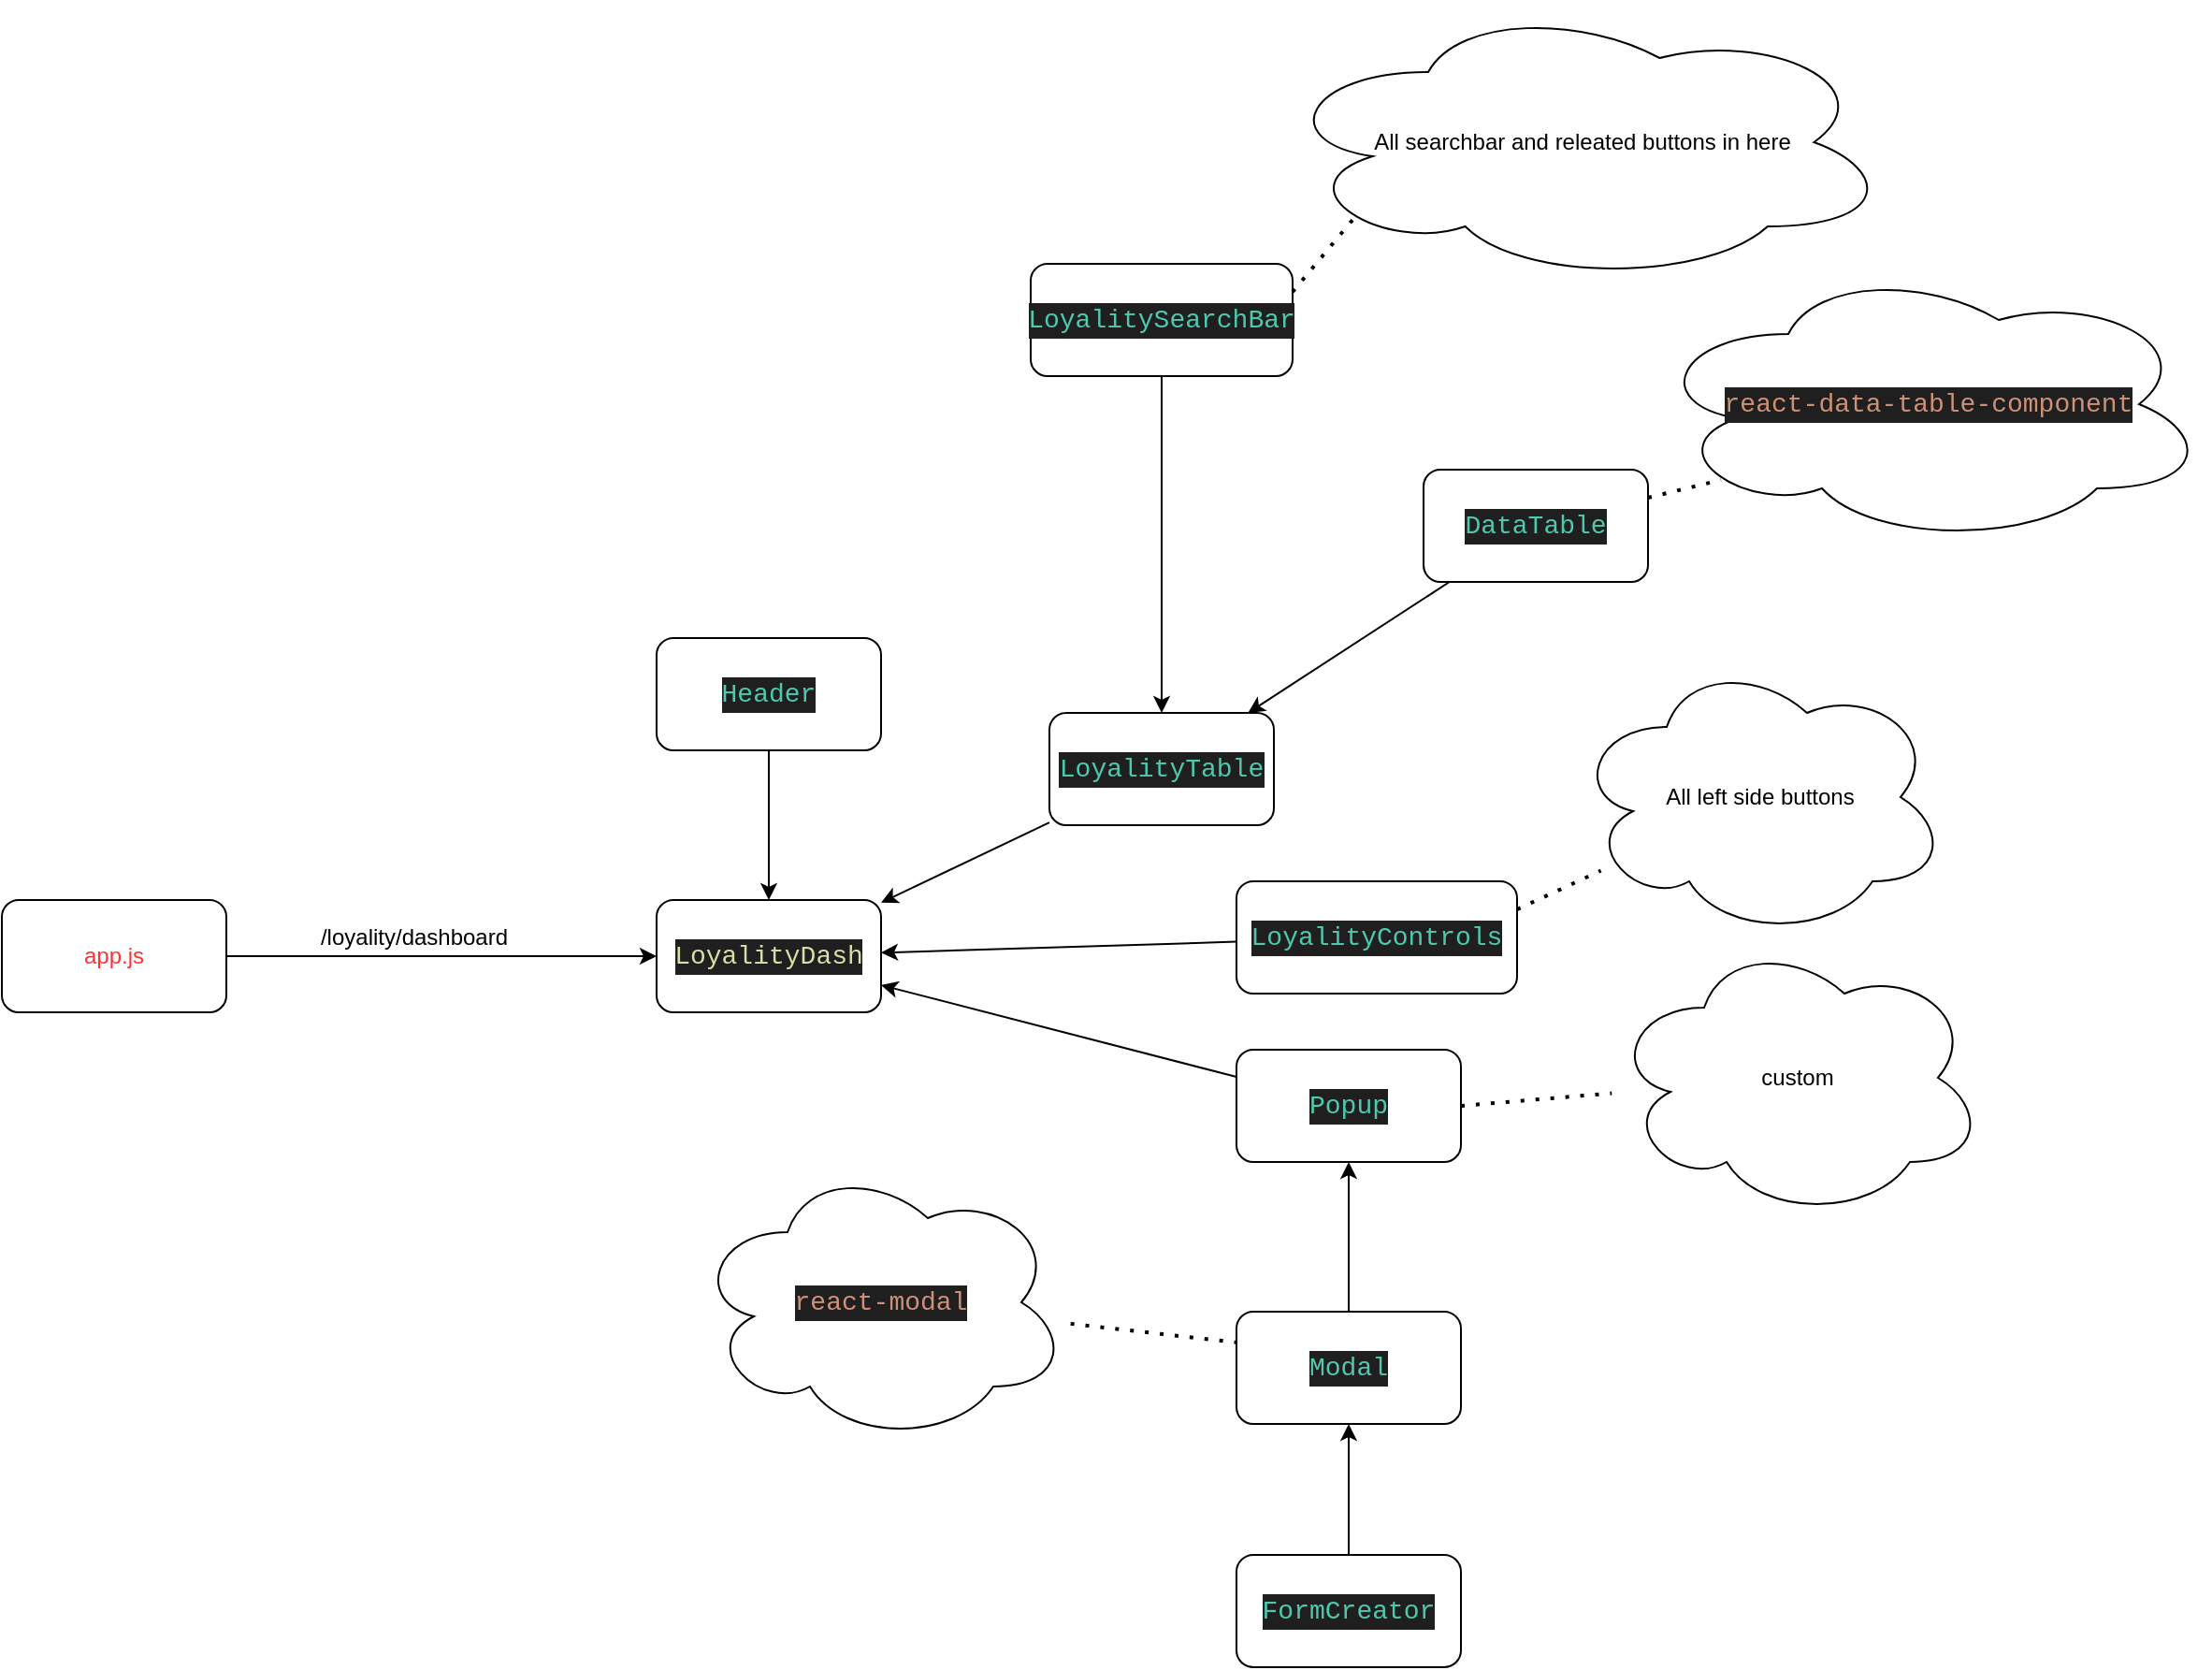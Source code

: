 <mxfile>
    <diagram id="H3PN2mqt-jmeTpsKEZcB" name="Page-1">
        <mxGraphModel dx="2776" dy="1736" grid="1" gridSize="10" guides="1" tooltips="1" connect="1" arrows="1" fold="1" page="1" pageScale="1" pageWidth="10000" pageHeight="10000" math="0" shadow="0">
            <root>
                <mxCell id="0"/>
                <mxCell id="1" parent="0"/>
                <mxCell id="3" style="edgeStyle=none;html=1;entryX=0;entryY=0.5;entryDx=0;entryDy=0;" parent="1" source="2" target="4" edge="1">
                    <mxGeometry relative="1" as="geometry">
                        <mxPoint x="1600" y="790" as="targetPoint"/>
                    </mxGeometry>
                </mxCell>
                <mxCell id="2" value="&lt;font color=&quot;#ff3333&quot;&gt;app.js&lt;/font&gt;" style="rounded=1;whiteSpace=wrap;html=1;" parent="1" vertex="1">
                    <mxGeometry x="1250" y="760" width="120" height="60" as="geometry"/>
                </mxCell>
                <mxCell id="11" value="" style="edgeStyle=none;html=1;" parent="1" source="10" target="4" edge="1">
                    <mxGeometry relative="1" as="geometry"/>
                </mxCell>
                <mxCell id="13" value="" style="edgeStyle=none;html=1;" parent="1" source="12" target="4" edge="1">
                    <mxGeometry relative="1" as="geometry"/>
                </mxCell>
                <mxCell id="31" value="" style="edgeStyle=none;html=1;" parent="1" source="30" target="4" edge="1">
                    <mxGeometry relative="1" as="geometry"/>
                </mxCell>
                <mxCell id="4" value="&lt;div style=&quot;color: rgb(204, 204, 204); background-color: rgb(31, 31, 31); font-family: Consolas, &amp;quot;Courier New&amp;quot;, monospace; font-size: 14px; line-height: 19px;&quot;&gt;&lt;span style=&quot;color: #dcdcaa;&quot;&gt;LoyalityDash&lt;/span&gt;&lt;/div&gt;" style="rounded=1;whiteSpace=wrap;html=1;" parent="1" vertex="1">
                    <mxGeometry x="1600" y="760" width="120" height="60" as="geometry"/>
                </mxCell>
                <mxCell id="5" value="/loyality/dashboard" style="text;html=1;align=center;verticalAlign=middle;resizable=0;points=[];autosize=1;strokeColor=none;fillColor=none;" parent="1" vertex="1">
                    <mxGeometry x="1410" y="765" width="120" height="30" as="geometry"/>
                </mxCell>
                <mxCell id="9" style="edgeStyle=none;html=1;entryX=0.5;entryY=0;entryDx=0;entryDy=0;" parent="1" source="7" target="4" edge="1">
                    <mxGeometry relative="1" as="geometry"/>
                </mxCell>
                <mxCell id="7" value="&lt;div style=&quot;color: rgb(204, 204, 204); background-color: rgb(31, 31, 31); font-family: Consolas, &amp;quot;Courier New&amp;quot;, monospace; font-size: 14px; line-height: 19px;&quot;&gt;&lt;span style=&quot;color: #4ec9b0;&quot;&gt;Header&lt;/span&gt;&lt;/div&gt;" style="whiteSpace=wrap;html=1;rounded=1;" parent="1" vertex="1">
                    <mxGeometry x="1600" y="620" width="120" height="60" as="geometry"/>
                </mxCell>
                <mxCell id="16" value="" style="edgeStyle=none;html=1;" parent="1" source="15" target="10" edge="1">
                    <mxGeometry relative="1" as="geometry"/>
                </mxCell>
                <mxCell id="18" value="" style="edgeStyle=none;html=1;" parent="1" source="17" target="10" edge="1">
                    <mxGeometry relative="1" as="geometry"/>
                </mxCell>
                <mxCell id="10" value="&lt;div style=&quot;color: rgb(204, 204, 204); background-color: rgb(31, 31, 31); font-family: Consolas, &amp;quot;Courier New&amp;quot;, monospace; font-size: 14px; line-height: 19px;&quot;&gt;&lt;div style=&quot;line-height: 19px;&quot;&gt;&lt;span style=&quot;color: #4ec9b0;&quot;&gt;LoyalityTable&lt;/span&gt;&lt;/div&gt;&lt;/div&gt;" style="rounded=1;whiteSpace=wrap;html=1;" parent="1" vertex="1">
                    <mxGeometry x="1810" y="660" width="120" height="60" as="geometry"/>
                </mxCell>
                <mxCell id="12" value="&lt;div style=&quot;color: rgb(204, 204, 204); background-color: rgb(31, 31, 31); font-family: Consolas, &amp;quot;Courier New&amp;quot;, monospace; font-size: 14px; line-height: 19px;&quot;&gt;&lt;span style=&quot;color: #4ec9b0;&quot;&gt;LoyalityControls&lt;/span&gt;&lt;/div&gt;" style="whiteSpace=wrap;html=1;rounded=1;" parent="1" vertex="1">
                    <mxGeometry x="1910" y="750" width="150" height="60" as="geometry"/>
                </mxCell>
                <mxCell id="15" value="&lt;div style=&quot;color: rgb(204, 204, 204); background-color: rgb(31, 31, 31); font-family: Consolas, &amp;quot;Courier New&amp;quot;, monospace; font-size: 14px; line-height: 19px;&quot;&gt;&lt;span style=&quot;color: #4ec9b0;&quot;&gt;LoyalitySearchBar&lt;/span&gt;&lt;/div&gt;" style="whiteSpace=wrap;html=1;rounded=1;" parent="1" vertex="1">
                    <mxGeometry x="1800" y="420" width="140" height="60" as="geometry"/>
                </mxCell>
                <mxCell id="17" value="&lt;div style=&quot;color: rgb(204, 204, 204); background-color: rgb(31, 31, 31); font-family: Consolas, &amp;quot;Courier New&amp;quot;, monospace; font-size: 14px; line-height: 19px;&quot;&gt;&lt;div style=&quot;line-height: 19px;&quot;&gt;&lt;div style=&quot;line-height: 19px;&quot;&gt;&lt;span style=&quot;color: #4ec9b0;&quot;&gt;DataTable&lt;/span&gt;&lt;/div&gt;&lt;/div&gt;&lt;/div&gt;" style="rounded=1;whiteSpace=wrap;html=1;" parent="1" vertex="1">
                    <mxGeometry x="2010" y="530" width="120" height="60" as="geometry"/>
                </mxCell>
                <mxCell id="24" value="&lt;div style=&quot;color: rgb(204, 204, 204); background-color: rgb(31, 31, 31); font-family: Consolas, &amp;quot;Courier New&amp;quot;, monospace; font-size: 14px; line-height: 19px;&quot;&gt;&lt;span style=&quot;color: #ce9178;&quot;&gt;react-data-table-component&lt;/span&gt;&lt;/div&gt;" style="ellipse;shape=cloud;whiteSpace=wrap;html=1;" parent="1" vertex="1">
                    <mxGeometry x="2130" y="420" width="300" height="150" as="geometry"/>
                </mxCell>
                <mxCell id="20" value="All searchbar and releated buttons in here" style="ellipse;shape=cloud;whiteSpace=wrap;html=1;" parent="1" vertex="1">
                    <mxGeometry x="1930" y="280" width="330" height="150" as="geometry"/>
                </mxCell>
                <mxCell id="22" value="" style="endArrow=none;dashed=1;html=1;dashPattern=1 3;strokeWidth=2;exitX=1;exitY=0.25;exitDx=0;exitDy=0;entryX=0.13;entryY=0.77;entryDx=0;entryDy=0;entryPerimeter=0;" parent="1" source="15" target="20" edge="1">
                    <mxGeometry width="50" height="50" relative="1" as="geometry">
                        <mxPoint x="2070" y="530" as="sourcePoint"/>
                        <mxPoint x="2120" y="480" as="targetPoint"/>
                    </mxGeometry>
                </mxCell>
                <mxCell id="25" value="" style="endArrow=none;dashed=1;html=1;dashPattern=1 3;strokeWidth=2;exitX=1;exitY=0.25;exitDx=0;exitDy=0;entryX=0.13;entryY=0.77;entryDx=0;entryDy=0;entryPerimeter=0;" parent="1" source="17" target="24" edge="1">
                    <mxGeometry width="50" height="50" relative="1" as="geometry">
                        <mxPoint x="2130" y="525" as="sourcePoint"/>
                        <mxPoint x="2310" y="570" as="targetPoint"/>
                    </mxGeometry>
                </mxCell>
                <mxCell id="37" value="" style="edgeStyle=none;html=1;" parent="1" source="36" target="30" edge="1">
                    <mxGeometry relative="1" as="geometry"/>
                </mxCell>
                <mxCell id="30" value="&lt;div style=&quot;color: rgb(204, 204, 204); background-color: rgb(31, 31, 31); font-family: Consolas, &amp;quot;Courier New&amp;quot;, monospace; font-size: 14px; line-height: 19px;&quot;&gt;&lt;div style=&quot;line-height: 19px;&quot;&gt;&lt;span style=&quot;color: #4ec9b0;&quot;&gt;Popup&lt;/span&gt;&lt;/div&gt;&lt;/div&gt;" style="whiteSpace=wrap;html=1;rounded=1;" parent="1" vertex="1">
                    <mxGeometry x="1910" y="840" width="120" height="60" as="geometry"/>
                </mxCell>
                <mxCell id="32" value="" style="group" parent="1" vertex="1" connectable="0">
                    <mxGeometry x="2090" y="630" width="200" height="150" as="geometry"/>
                </mxCell>
                <mxCell id="26" value="All left side buttons" style="ellipse;shape=cloud;whiteSpace=wrap;html=1;" parent="32" vertex="1">
                    <mxGeometry width="200" height="150" as="geometry"/>
                </mxCell>
                <mxCell id="27" value="" style="endArrow=none;dashed=1;html=1;dashPattern=1 3;strokeWidth=2;exitX=1;exitY=0.25;exitDx=0;exitDy=0;" parent="32" source="12" target="26" edge="1">
                    <mxGeometry width="50" height="50" relative="1" as="geometry">
                        <mxPoint x="50" y="-75" as="sourcePoint"/>
                        <mxPoint x="96.8" y="-84.5" as="targetPoint"/>
                    </mxGeometry>
                </mxCell>
                <mxCell id="33" value="" style="group" parent="1" vertex="1" connectable="0">
                    <mxGeometry x="1620" y="900" width="200" height="150" as="geometry"/>
                </mxCell>
                <mxCell id="34" value="&lt;div style=&quot;color: rgb(204, 204, 204); background-color: rgb(31, 31, 31); font-family: Consolas, &amp;quot;Courier New&amp;quot;, monospace; font-size: 14px; line-height: 19px;&quot;&gt;&lt;span style=&quot;color: #ce9178;&quot;&gt;react-modal&lt;/span&gt;&lt;/div&gt;" style="ellipse;shape=cloud;whiteSpace=wrap;html=1;" parent="33" vertex="1">
                    <mxGeometry width="200" height="150" as="geometry"/>
                </mxCell>
                <mxCell id="35" value="" style="endArrow=none;dashed=1;html=1;dashPattern=1 3;strokeWidth=2;exitX=1;exitY=0.5;exitDx=0;exitDy=0;" parent="1" source="36" target="34" edge="1">
                    <mxGeometry width="50" height="50" relative="1" as="geometry">
                        <mxPoint x="2200" y="765" as="sourcePoint"/>
                        <mxPoint x="2246.8" y="755.5" as="targetPoint"/>
                    </mxGeometry>
                </mxCell>
                <mxCell id="39" value="" style="edgeStyle=none;html=1;" parent="1" source="38" target="36" edge="1">
                    <mxGeometry relative="1" as="geometry"/>
                </mxCell>
                <mxCell id="36" value="&lt;div style=&quot;color: rgb(204, 204, 204); background-color: rgb(31, 31, 31); font-family: Consolas, &amp;quot;Courier New&amp;quot;, monospace; font-size: 14px; line-height: 19px;&quot;&gt;&lt;div style=&quot;line-height: 19px;&quot;&gt;&lt;span style=&quot;color: #4ec9b0;&quot;&gt;Modal&lt;/span&gt;&lt;/div&gt;&lt;/div&gt;" style="whiteSpace=wrap;html=1;rounded=1;" parent="1" vertex="1">
                    <mxGeometry x="1910" y="980" width="120" height="60" as="geometry"/>
                </mxCell>
                <mxCell id="38" value="&lt;div style=&quot;color: rgb(204, 204, 204); background-color: rgb(31, 31, 31); font-family: Consolas, &amp;quot;Courier New&amp;quot;, monospace; font-size: 14px; line-height: 19px;&quot;&gt;&lt;span style=&quot;color: #4ec9b0;&quot;&gt;FormCreator&lt;/span&gt;&lt;/div&gt;" style="whiteSpace=wrap;html=1;rounded=1;" parent="1" vertex="1">
                    <mxGeometry x="1910" y="1110" width="120" height="60" as="geometry"/>
                </mxCell>
                <mxCell id="42" value="" style="group" parent="1" vertex="1" connectable="0">
                    <mxGeometry x="2110" y="780" width="200" height="150" as="geometry"/>
                </mxCell>
                <mxCell id="43" value="custom" style="ellipse;shape=cloud;whiteSpace=wrap;html=1;" parent="42" vertex="1">
                    <mxGeometry width="200" height="150" as="geometry"/>
                </mxCell>
                <mxCell id="44" value="" style="endArrow=none;dashed=1;html=1;dashPattern=1 3;strokeWidth=2;exitX=1;exitY=0.5;exitDx=0;exitDy=0;" parent="1" source="30" target="43" edge="1">
                    <mxGeometry width="50" height="50" relative="1" as="geometry">
                        <mxPoint x="2330" y="635" as="sourcePoint"/>
                        <mxPoint x="2376.8" y="625.5" as="targetPoint"/>
                    </mxGeometry>
                </mxCell>
            </root>
        </mxGraphModel>
    </diagram>
</mxfile>
